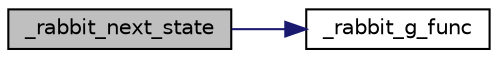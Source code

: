 digraph "_rabbit_next_state"
{
 // LATEX_PDF_SIZE
  edge [fontname="Helvetica",fontsize="10",labelfontname="Helvetica",labelfontsize="10"];
  node [fontname="Helvetica",fontsize="10",shape=record];
  rankdir="LR";
  Node18 [label="_rabbit_next_state",height=0.2,width=0.4,color="black", fillcolor="grey75", style="filled", fontcolor="black",tooltip=" "];
  Node18 -> Node19 [color="midnightblue",fontsize="10",style="solid",fontname="Helvetica"];
  Node19 [label="_rabbit_g_func",height=0.2,width=0.4,color="black", fillcolor="white", style="filled",URL="$rabbit_8c.html#abe3d301de5a1b8aace3b7d5e71fabe10",tooltip=" "];
}
